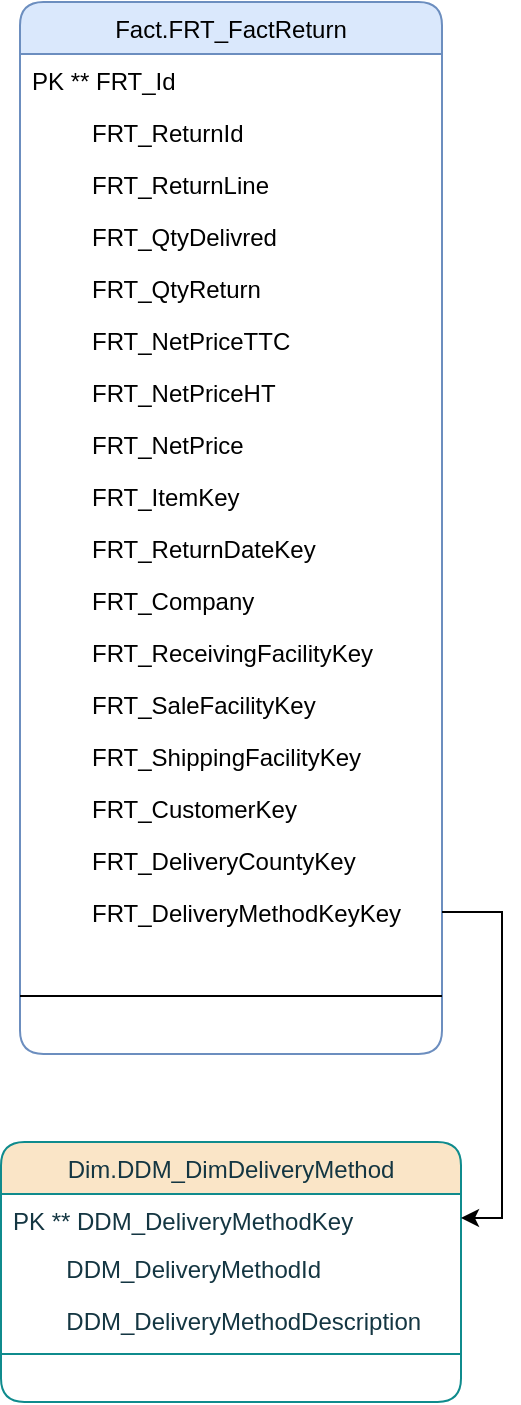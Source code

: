 <mxfile version="21.2.3" type="github">
  <diagram name="Page-1" id="GbNY6fpnbydSLhXUVNxI">
    <mxGraphModel dx="1100" dy="513" grid="1" gridSize="10" guides="1" tooltips="1" connect="1" arrows="1" fold="1" page="1" pageScale="1" pageWidth="1654" pageHeight="1169" math="0" shadow="0">
      <root>
        <mxCell id="0" />
        <mxCell id="1" parent="0" />
        <mxCell id="NVoE6GBqi2ldNxTh1baj-1" value="Fact.FRT_FactReturn" style="swimlane;fontStyle=0;align=center;verticalAlign=top;childLayout=stackLayout;horizontal=1;startSize=26;horizontalStack=0;resizeParent=1;resizeLast=0;collapsible=1;marginBottom=0;rounded=1;shadow=0;strokeWidth=1;fillColor=#dae8fc;strokeColor=#6c8ebf;" vertex="1" parent="1">
          <mxGeometry x="340" y="340" width="211" height="526" as="geometry">
            <mxRectangle x="550" y="140" width="160" height="26" as="alternateBounds" />
          </mxGeometry>
        </mxCell>
        <mxCell id="NVoE6GBqi2ldNxTh1baj-2" value="PK ** FRT_Id" style="text;align=left;verticalAlign=top;spacingLeft=4;spacingRight=4;overflow=hidden;rotatable=0;points=[[0,0.5],[1,0.5]];portConstraint=eastwest;" vertex="1" parent="NVoE6GBqi2ldNxTh1baj-1">
          <mxGeometry y="26" width="211" height="26" as="geometry" />
        </mxCell>
        <mxCell id="NVoE6GBqi2ldNxTh1baj-3" value="         FRT_ReturnId" style="text;align=left;verticalAlign=top;spacingLeft=4;spacingRight=4;overflow=hidden;rotatable=0;points=[[0,0.5],[1,0.5]];portConstraint=eastwest;rounded=0;shadow=0;html=0;" vertex="1" parent="NVoE6GBqi2ldNxTh1baj-1">
          <mxGeometry y="52" width="211" height="26" as="geometry" />
        </mxCell>
        <mxCell id="NVoE6GBqi2ldNxTh1baj-25" value="         FRT_ReturnLine" style="text;align=left;verticalAlign=top;spacingLeft=4;spacingRight=4;overflow=hidden;rotatable=0;points=[[0,0.5],[1,0.5]];portConstraint=eastwest;rounded=0;shadow=0;html=0;" vertex="1" parent="NVoE6GBqi2ldNxTh1baj-1">
          <mxGeometry y="78" width="211" height="26" as="geometry" />
        </mxCell>
        <mxCell id="NVoE6GBqi2ldNxTh1baj-26" value="         FRT_QtyDelivred" style="text;align=left;verticalAlign=top;spacingLeft=4;spacingRight=4;overflow=hidden;rotatable=0;points=[[0,0.5],[1,0.5]];portConstraint=eastwest;rounded=0;shadow=0;html=0;" vertex="1" parent="NVoE6GBqi2ldNxTh1baj-1">
          <mxGeometry y="104" width="211" height="26" as="geometry" />
        </mxCell>
        <mxCell id="NVoE6GBqi2ldNxTh1baj-27" value="         FRT_QtyReturn" style="text;align=left;verticalAlign=top;spacingLeft=4;spacingRight=4;overflow=hidden;rotatable=0;points=[[0,0.5],[1,0.5]];portConstraint=eastwest;rounded=0;shadow=0;html=0;" vertex="1" parent="NVoE6GBqi2ldNxTh1baj-1">
          <mxGeometry y="130" width="211" height="26" as="geometry" />
        </mxCell>
        <mxCell id="NVoE6GBqi2ldNxTh1baj-28" value="         FRT_NetPriceTTC" style="text;align=left;verticalAlign=top;spacingLeft=4;spacingRight=4;overflow=hidden;rotatable=0;points=[[0,0.5],[1,0.5]];portConstraint=eastwest;rounded=0;shadow=0;html=0;" vertex="1" parent="NVoE6GBqi2ldNxTh1baj-1">
          <mxGeometry y="156" width="211" height="26" as="geometry" />
        </mxCell>
        <mxCell id="NVoE6GBqi2ldNxTh1baj-37" value="         FRT_NetPriceHT" style="text;align=left;verticalAlign=top;spacingLeft=4;spacingRight=4;overflow=hidden;rotatable=0;points=[[0,0.5],[1,0.5]];portConstraint=eastwest;rounded=0;shadow=0;html=0;" vertex="1" parent="NVoE6GBqi2ldNxTh1baj-1">
          <mxGeometry y="182" width="211" height="26" as="geometry" />
        </mxCell>
        <mxCell id="NVoE6GBqi2ldNxTh1baj-38" value="         FRT_NetPrice" style="text;align=left;verticalAlign=top;spacingLeft=4;spacingRight=4;overflow=hidden;rotatable=0;points=[[0,0.5],[1,0.5]];portConstraint=eastwest;rounded=0;shadow=0;html=0;" vertex="1" parent="NVoE6GBqi2ldNxTh1baj-1">
          <mxGeometry y="208" width="211" height="26" as="geometry" />
        </mxCell>
        <mxCell id="NVoE6GBqi2ldNxTh1baj-39" value="         FRT_ItemKey" style="text;align=left;verticalAlign=top;spacingLeft=4;spacingRight=4;overflow=hidden;rotatable=0;points=[[0,0.5],[1,0.5]];portConstraint=eastwest;rounded=0;shadow=0;html=0;" vertex="1" parent="NVoE6GBqi2ldNxTh1baj-1">
          <mxGeometry y="234" width="211" height="26" as="geometry" />
        </mxCell>
        <mxCell id="NVoE6GBqi2ldNxTh1baj-40" value="         FRT_ReturnDateKey" style="text;align=left;verticalAlign=top;spacingLeft=4;spacingRight=4;overflow=hidden;rotatable=0;points=[[0,0.5],[1,0.5]];portConstraint=eastwest;rounded=0;shadow=0;html=0;" vertex="1" parent="NVoE6GBqi2ldNxTh1baj-1">
          <mxGeometry y="260" width="211" height="26" as="geometry" />
        </mxCell>
        <mxCell id="NVoE6GBqi2ldNxTh1baj-41" value="         FRT_Company" style="text;align=left;verticalAlign=top;spacingLeft=4;spacingRight=4;overflow=hidden;rotatable=0;points=[[0,0.5],[1,0.5]];portConstraint=eastwest;rounded=0;shadow=0;html=0;" vertex="1" parent="NVoE6GBqi2ldNxTh1baj-1">
          <mxGeometry y="286" width="211" height="26" as="geometry" />
        </mxCell>
        <mxCell id="NVoE6GBqi2ldNxTh1baj-42" value="         FRT_ReceivingFacilityKey" style="text;align=left;verticalAlign=top;spacingLeft=4;spacingRight=4;overflow=hidden;rotatable=0;points=[[0,0.5],[1,0.5]];portConstraint=eastwest;rounded=0;shadow=0;html=0;" vertex="1" parent="NVoE6GBqi2ldNxTh1baj-1">
          <mxGeometry y="312" width="211" height="26" as="geometry" />
        </mxCell>
        <mxCell id="NVoE6GBqi2ldNxTh1baj-43" value="         FRT_SaleFacilityKey" style="text;align=left;verticalAlign=top;spacingLeft=4;spacingRight=4;overflow=hidden;rotatable=0;points=[[0,0.5],[1,0.5]];portConstraint=eastwest;rounded=0;shadow=0;html=0;" vertex="1" parent="NVoE6GBqi2ldNxTh1baj-1">
          <mxGeometry y="338" width="211" height="26" as="geometry" />
        </mxCell>
        <mxCell id="NVoE6GBqi2ldNxTh1baj-44" value="         FRT_ShippingFacilityKey" style="text;align=left;verticalAlign=top;spacingLeft=4;spacingRight=4;overflow=hidden;rotatable=0;points=[[0,0.5],[1,0.5]];portConstraint=eastwest;rounded=0;shadow=0;html=0;" vertex="1" parent="NVoE6GBqi2ldNxTh1baj-1">
          <mxGeometry y="364" width="211" height="26" as="geometry" />
        </mxCell>
        <mxCell id="NVoE6GBqi2ldNxTh1baj-45" value="         FRT_CustomerKey" style="text;align=left;verticalAlign=top;spacingLeft=4;spacingRight=4;overflow=hidden;rotatable=0;points=[[0,0.5],[1,0.5]];portConstraint=eastwest;rounded=0;shadow=0;html=0;" vertex="1" parent="NVoE6GBqi2ldNxTh1baj-1">
          <mxGeometry y="390" width="211" height="26" as="geometry" />
        </mxCell>
        <mxCell id="NVoE6GBqi2ldNxTh1baj-46" value="         FRT_DeliveryCountyKey" style="text;align=left;verticalAlign=top;spacingLeft=4;spacingRight=4;overflow=hidden;rotatable=0;points=[[0,0.5],[1,0.5]];portConstraint=eastwest;rounded=0;shadow=0;html=0;" vertex="1" parent="NVoE6GBqi2ldNxTh1baj-1">
          <mxGeometry y="416" width="211" height="26" as="geometry" />
        </mxCell>
        <mxCell id="NVoE6GBqi2ldNxTh1baj-47" value="         FRT_DeliveryMethodKeyKey" style="text;align=left;verticalAlign=top;spacingLeft=4;spacingRight=4;overflow=hidden;rotatable=0;points=[[0,0.5],[1,0.5]];portConstraint=eastwest;rounded=0;shadow=0;html=0;" vertex="1" parent="NVoE6GBqi2ldNxTh1baj-1">
          <mxGeometry y="442" width="211" height="26" as="geometry" />
        </mxCell>
        <mxCell id="NVoE6GBqi2ldNxTh1baj-24" value="" style="line;html=1;strokeWidth=1;align=left;verticalAlign=middle;spacingTop=-1;spacingLeft=3;spacingRight=3;rotatable=0;labelPosition=right;points=[];portConstraint=eastwest;" vertex="1" parent="NVoE6GBqi2ldNxTh1baj-1">
          <mxGeometry y="468" width="211" height="58" as="geometry" />
        </mxCell>
        <mxCell id="NVoE6GBqi2ldNxTh1baj-48" value="Dim.DDM_DimDeliveryMethod" style="swimlane;fontStyle=0;align=center;verticalAlign=top;childLayout=stackLayout;horizontal=1;startSize=26;horizontalStack=0;resizeParent=1;resizeLast=0;collapsible=1;marginBottom=0;rounded=1;shadow=0;strokeWidth=1;fillColor=#FAE5C7;strokeColor=#0F8B8D;labelBackgroundColor=none;fontColor=#143642;" vertex="1" parent="1">
          <mxGeometry x="330.5" y="910" width="230" height="130" as="geometry">
            <mxRectangle x="550" y="140" width="160" height="26" as="alternateBounds" />
          </mxGeometry>
        </mxCell>
        <mxCell id="NVoE6GBqi2ldNxTh1baj-49" value="PK ** DDM_DeliveryMethodKey" style="text;align=left;verticalAlign=top;spacingLeft=4;spacingRight=4;overflow=hidden;rotatable=0;points=[[0,0.5],[1,0.5]];portConstraint=eastwest;labelBackgroundColor=none;fontColor=#143642;rounded=1;" vertex="1" parent="NVoE6GBqi2ldNxTh1baj-48">
          <mxGeometry y="26" width="230" height="24" as="geometry" />
        </mxCell>
        <mxCell id="NVoE6GBqi2ldNxTh1baj-50" value="        DDM_DeliveryMethodId" style="text;align=left;verticalAlign=top;spacingLeft=4;spacingRight=4;overflow=hidden;rotatable=0;points=[[0,0.5],[1,0.5]];portConstraint=eastwest;labelBackgroundColor=none;fontColor=#143642;rounded=1;" vertex="1" parent="NVoE6GBqi2ldNxTh1baj-48">
          <mxGeometry y="50" width="230" height="26" as="geometry" />
        </mxCell>
        <mxCell id="NVoE6GBqi2ldNxTh1baj-51" value="        DDM_DeliveryMethodDescription" style="text;align=left;verticalAlign=top;spacingLeft=4;spacingRight=4;overflow=hidden;rotatable=0;points=[[0,0.5],[1,0.5]];portConstraint=eastwest;labelBackgroundColor=none;fontColor=#143642;rounded=1;" vertex="1" parent="NVoE6GBqi2ldNxTh1baj-48">
          <mxGeometry y="76" width="230" height="26" as="geometry" />
        </mxCell>
        <mxCell id="NVoE6GBqi2ldNxTh1baj-52" value="" style="line;html=1;strokeWidth=1;align=left;verticalAlign=middle;spacingTop=-1;spacingLeft=3;spacingRight=3;rotatable=0;labelPosition=right;points=[];portConstraint=eastwest;labelBackgroundColor=none;fillColor=#FAE5C7;strokeColor=#0F8B8D;fontColor=#143642;rounded=1;" vertex="1" parent="NVoE6GBqi2ldNxTh1baj-48">
          <mxGeometry y="102" width="230" height="8" as="geometry" />
        </mxCell>
        <mxCell id="NVoE6GBqi2ldNxTh1baj-53" style="edgeStyle=orthogonalEdgeStyle;rounded=0;orthogonalLoop=1;jettySize=auto;html=1;" edge="1" parent="1" source="NVoE6GBqi2ldNxTh1baj-47" target="NVoE6GBqi2ldNxTh1baj-49">
          <mxGeometry relative="1" as="geometry">
            <Array as="points">
              <mxPoint x="581" y="795" />
              <mxPoint x="581" y="948" />
            </Array>
          </mxGeometry>
        </mxCell>
      </root>
    </mxGraphModel>
  </diagram>
</mxfile>
